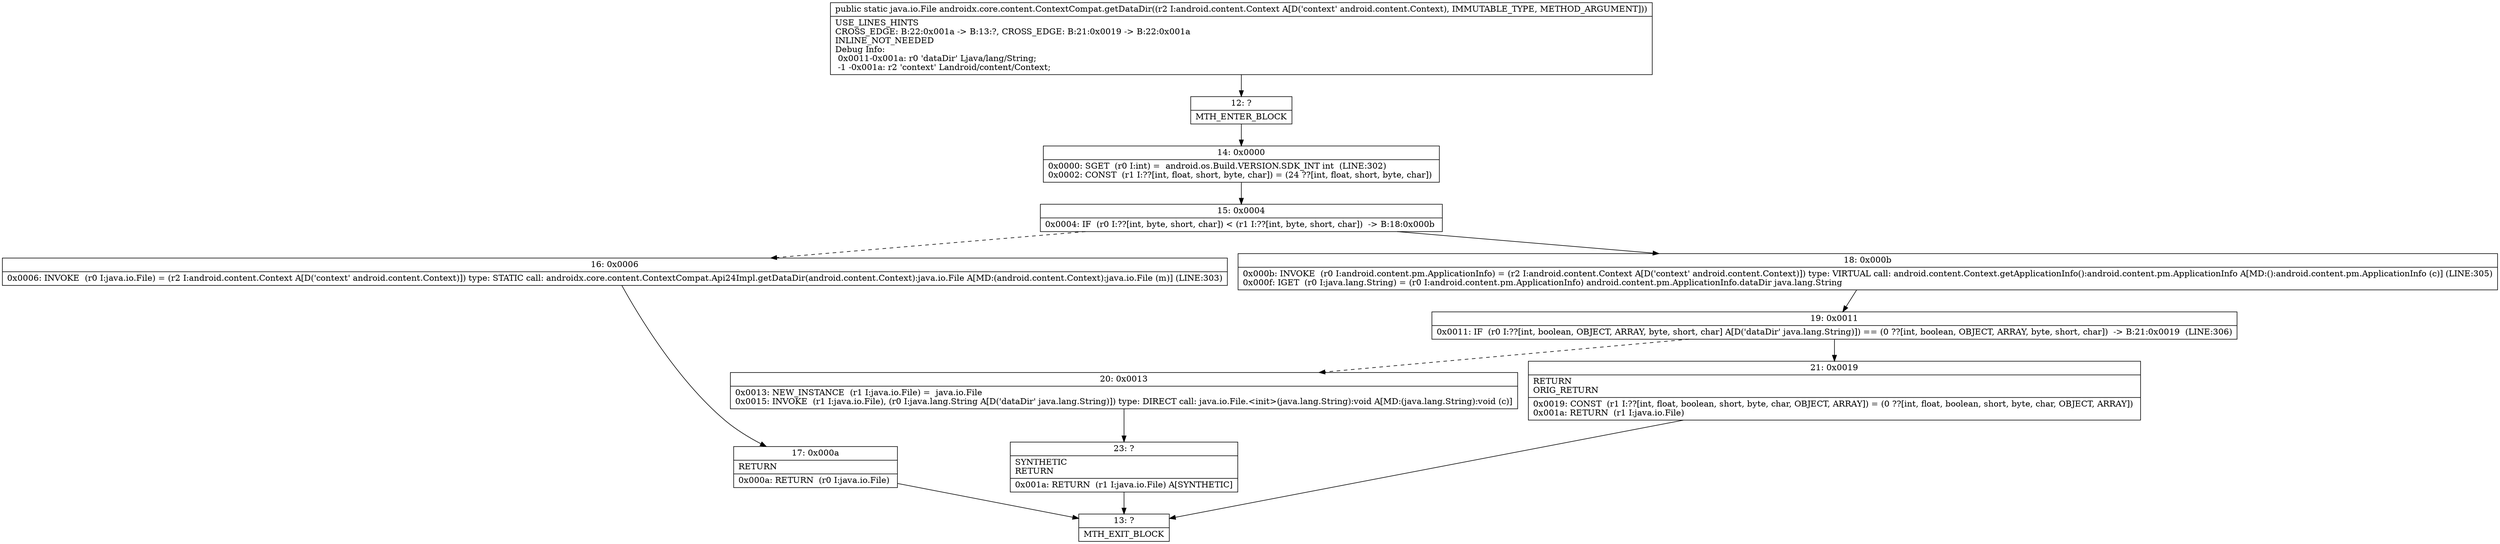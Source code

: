 digraph "CFG forandroidx.core.content.ContextCompat.getDataDir(Landroid\/content\/Context;)Ljava\/io\/File;" {
Node_12 [shape=record,label="{12\:\ ?|MTH_ENTER_BLOCK\l}"];
Node_14 [shape=record,label="{14\:\ 0x0000|0x0000: SGET  (r0 I:int) =  android.os.Build.VERSION.SDK_INT int  (LINE:302)\l0x0002: CONST  (r1 I:??[int, float, short, byte, char]) = (24 ??[int, float, short, byte, char]) \l}"];
Node_15 [shape=record,label="{15\:\ 0x0004|0x0004: IF  (r0 I:??[int, byte, short, char]) \< (r1 I:??[int, byte, short, char])  \-\> B:18:0x000b \l}"];
Node_16 [shape=record,label="{16\:\ 0x0006|0x0006: INVOKE  (r0 I:java.io.File) = (r2 I:android.content.Context A[D('context' android.content.Context)]) type: STATIC call: androidx.core.content.ContextCompat.Api24Impl.getDataDir(android.content.Context):java.io.File A[MD:(android.content.Context):java.io.File (m)] (LINE:303)\l}"];
Node_17 [shape=record,label="{17\:\ 0x000a|RETURN\l|0x000a: RETURN  (r0 I:java.io.File) \l}"];
Node_13 [shape=record,label="{13\:\ ?|MTH_EXIT_BLOCK\l}"];
Node_18 [shape=record,label="{18\:\ 0x000b|0x000b: INVOKE  (r0 I:android.content.pm.ApplicationInfo) = (r2 I:android.content.Context A[D('context' android.content.Context)]) type: VIRTUAL call: android.content.Context.getApplicationInfo():android.content.pm.ApplicationInfo A[MD:():android.content.pm.ApplicationInfo (c)] (LINE:305)\l0x000f: IGET  (r0 I:java.lang.String) = (r0 I:android.content.pm.ApplicationInfo) android.content.pm.ApplicationInfo.dataDir java.lang.String \l}"];
Node_19 [shape=record,label="{19\:\ 0x0011|0x0011: IF  (r0 I:??[int, boolean, OBJECT, ARRAY, byte, short, char] A[D('dataDir' java.lang.String)]) == (0 ??[int, boolean, OBJECT, ARRAY, byte, short, char])  \-\> B:21:0x0019  (LINE:306)\l}"];
Node_20 [shape=record,label="{20\:\ 0x0013|0x0013: NEW_INSTANCE  (r1 I:java.io.File) =  java.io.File \l0x0015: INVOKE  (r1 I:java.io.File), (r0 I:java.lang.String A[D('dataDir' java.lang.String)]) type: DIRECT call: java.io.File.\<init\>(java.lang.String):void A[MD:(java.lang.String):void (c)]\l}"];
Node_23 [shape=record,label="{23\:\ ?|SYNTHETIC\lRETURN\l|0x001a: RETURN  (r1 I:java.io.File) A[SYNTHETIC]\l}"];
Node_21 [shape=record,label="{21\:\ 0x0019|RETURN\lORIG_RETURN\l|0x0019: CONST  (r1 I:??[int, float, boolean, short, byte, char, OBJECT, ARRAY]) = (0 ??[int, float, boolean, short, byte, char, OBJECT, ARRAY]) \l0x001a: RETURN  (r1 I:java.io.File) \l}"];
MethodNode[shape=record,label="{public static java.io.File androidx.core.content.ContextCompat.getDataDir((r2 I:android.content.Context A[D('context' android.content.Context), IMMUTABLE_TYPE, METHOD_ARGUMENT]))  | USE_LINES_HINTS\lCROSS_EDGE: B:22:0x001a \-\> B:13:?, CROSS_EDGE: B:21:0x0019 \-\> B:22:0x001a\lINLINE_NOT_NEEDED\lDebug Info:\l  0x0011\-0x001a: r0 'dataDir' Ljava\/lang\/String;\l  \-1 \-0x001a: r2 'context' Landroid\/content\/Context;\l}"];
MethodNode -> Node_12;Node_12 -> Node_14;
Node_14 -> Node_15;
Node_15 -> Node_16[style=dashed];
Node_15 -> Node_18;
Node_16 -> Node_17;
Node_17 -> Node_13;
Node_18 -> Node_19;
Node_19 -> Node_20[style=dashed];
Node_19 -> Node_21;
Node_20 -> Node_23;
Node_23 -> Node_13;
Node_21 -> Node_13;
}

